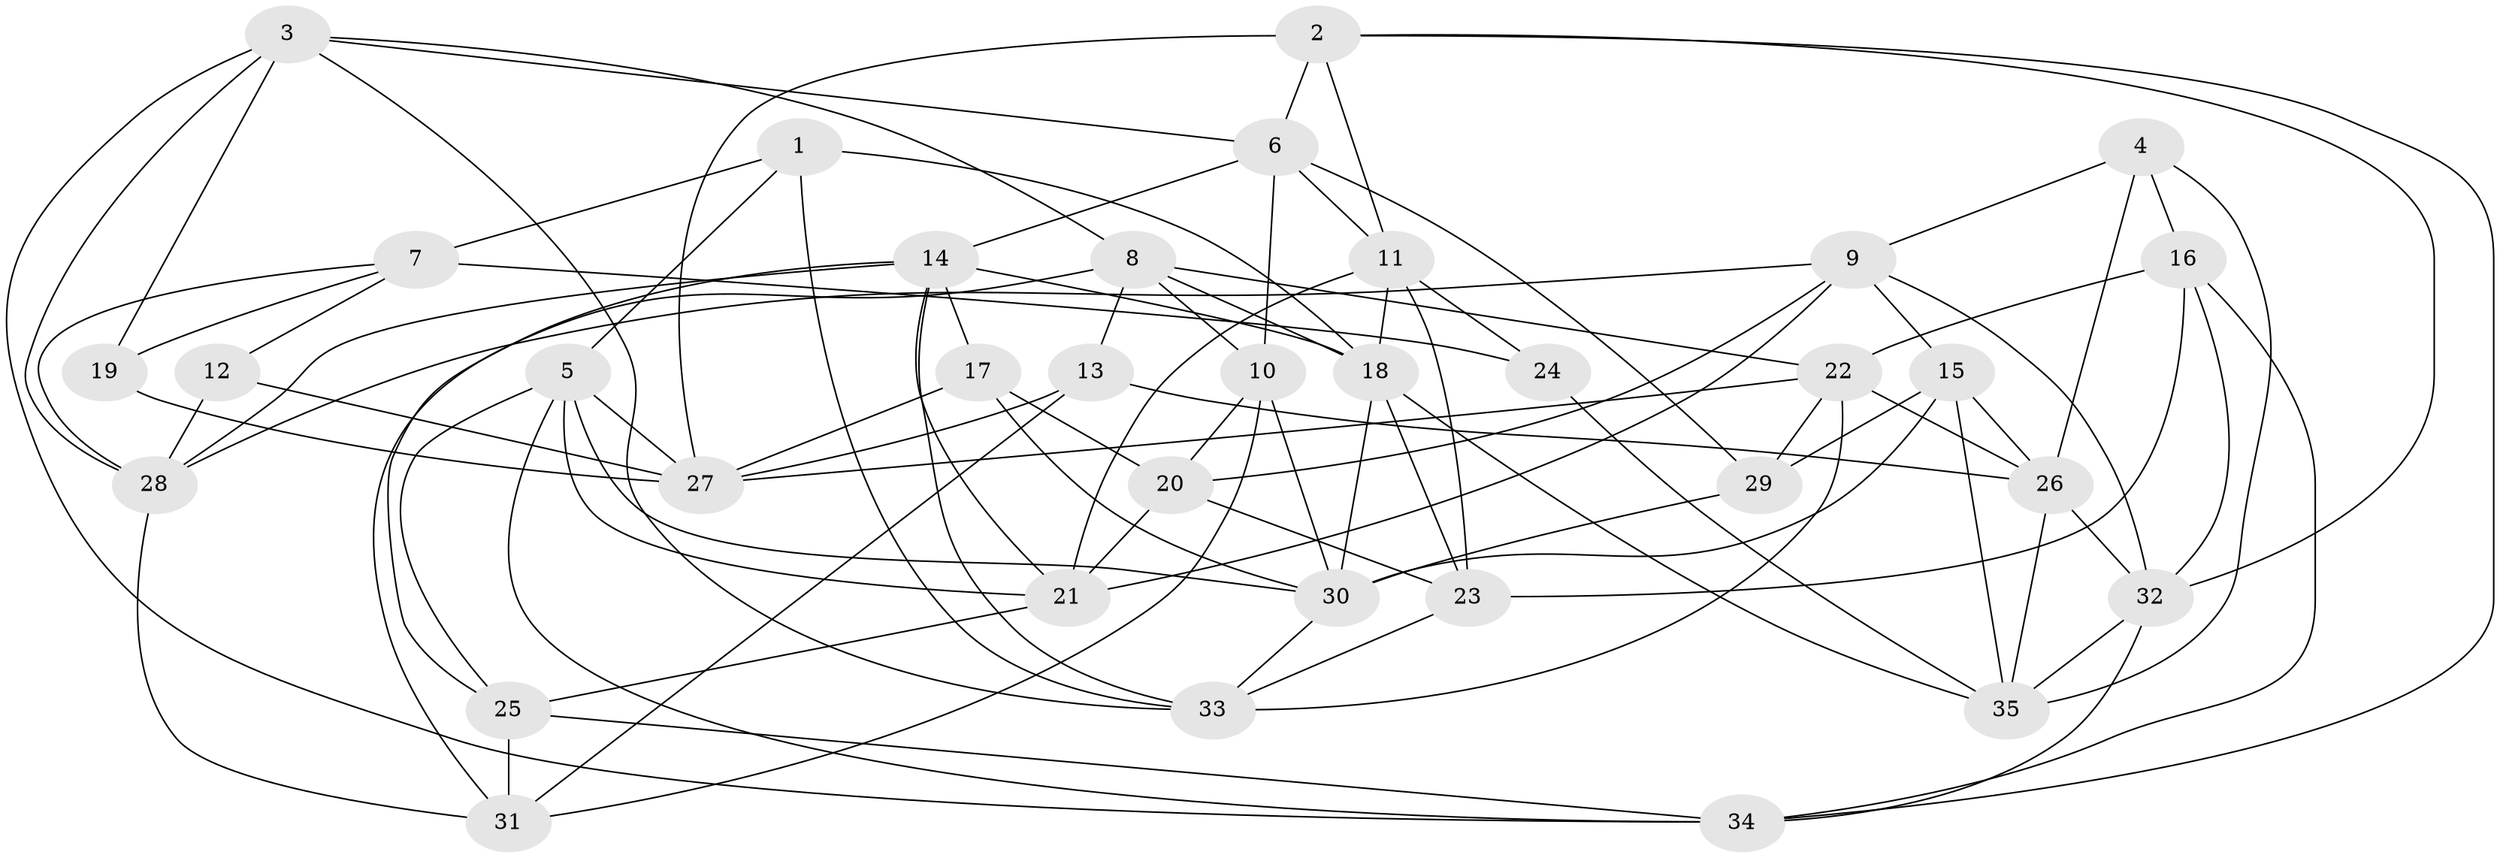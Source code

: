 // original degree distribution, {4: 1.0}
// Generated by graph-tools (version 1.1) at 2025/02/03/09/25 03:02:56]
// undirected, 35 vertices, 93 edges
graph export_dot {
graph [start="1"]
  node [color=gray90,style=filled];
  1;
  2;
  3;
  4;
  5;
  6;
  7;
  8;
  9;
  10;
  11;
  12;
  13;
  14;
  15;
  16;
  17;
  18;
  19;
  20;
  21;
  22;
  23;
  24;
  25;
  26;
  27;
  28;
  29;
  30;
  31;
  32;
  33;
  34;
  35;
  1 -- 5 [weight=1.0];
  1 -- 7 [weight=1.0];
  1 -- 18 [weight=1.0];
  1 -- 33 [weight=1.0];
  2 -- 6 [weight=1.0];
  2 -- 11 [weight=1.0];
  2 -- 27 [weight=2.0];
  2 -- 32 [weight=1.0];
  2 -- 34 [weight=1.0];
  3 -- 6 [weight=1.0];
  3 -- 8 [weight=1.0];
  3 -- 19 [weight=1.0];
  3 -- 28 [weight=1.0];
  3 -- 33 [weight=1.0];
  3 -- 34 [weight=1.0];
  4 -- 9 [weight=1.0];
  4 -- 16 [weight=1.0];
  4 -- 26 [weight=1.0];
  4 -- 35 [weight=1.0];
  5 -- 21 [weight=1.0];
  5 -- 25 [weight=1.0];
  5 -- 27 [weight=1.0];
  5 -- 30 [weight=1.0];
  5 -- 34 [weight=1.0];
  6 -- 10 [weight=1.0];
  6 -- 11 [weight=1.0];
  6 -- 14 [weight=1.0];
  6 -- 29 [weight=1.0];
  7 -- 12 [weight=1.0];
  7 -- 19 [weight=1.0];
  7 -- 24 [weight=2.0];
  7 -- 28 [weight=1.0];
  8 -- 10 [weight=1.0];
  8 -- 13 [weight=1.0];
  8 -- 18 [weight=1.0];
  8 -- 22 [weight=1.0];
  8 -- 31 [weight=1.0];
  9 -- 15 [weight=1.0];
  9 -- 20 [weight=1.0];
  9 -- 21 [weight=1.0];
  9 -- 28 [weight=1.0];
  9 -- 32 [weight=1.0];
  10 -- 20 [weight=2.0];
  10 -- 30 [weight=1.0];
  10 -- 31 [weight=1.0];
  11 -- 18 [weight=1.0];
  11 -- 21 [weight=1.0];
  11 -- 23 [weight=1.0];
  11 -- 24 [weight=1.0];
  12 -- 27 [weight=2.0];
  12 -- 28 [weight=1.0];
  13 -- 26 [weight=1.0];
  13 -- 27 [weight=1.0];
  13 -- 31 [weight=1.0];
  14 -- 17 [weight=1.0];
  14 -- 18 [weight=2.0];
  14 -- 21 [weight=1.0];
  14 -- 25 [weight=1.0];
  14 -- 28 [weight=1.0];
  14 -- 33 [weight=1.0];
  15 -- 26 [weight=1.0];
  15 -- 29 [weight=2.0];
  15 -- 30 [weight=1.0];
  15 -- 35 [weight=1.0];
  16 -- 22 [weight=1.0];
  16 -- 23 [weight=2.0];
  16 -- 32 [weight=1.0];
  16 -- 34 [weight=1.0];
  17 -- 20 [weight=1.0];
  17 -- 27 [weight=1.0];
  17 -- 30 [weight=1.0];
  18 -- 23 [weight=1.0];
  18 -- 30 [weight=1.0];
  18 -- 35 [weight=1.0];
  19 -- 27 [weight=2.0];
  20 -- 21 [weight=1.0];
  20 -- 23 [weight=1.0];
  21 -- 25 [weight=1.0];
  22 -- 26 [weight=1.0];
  22 -- 27 [weight=1.0];
  22 -- 29 [weight=1.0];
  22 -- 33 [weight=1.0];
  23 -- 33 [weight=1.0];
  24 -- 35 [weight=1.0];
  25 -- 31 [weight=2.0];
  25 -- 34 [weight=1.0];
  26 -- 32 [weight=1.0];
  26 -- 35 [weight=1.0];
  28 -- 31 [weight=1.0];
  29 -- 30 [weight=2.0];
  30 -- 33 [weight=1.0];
  32 -- 34 [weight=1.0];
  32 -- 35 [weight=1.0];
}

